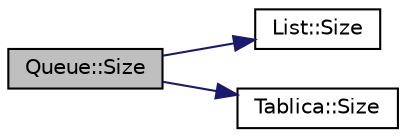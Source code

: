 digraph "Queue::Size"
{
  edge [fontname="Helvetica",fontsize="10",labelfontname="Helvetica",labelfontsize="10"];
  node [fontname="Helvetica",fontsize="10",shape=record];
  rankdir="LR";
  Node1 [label="Queue::Size",height=0.2,width=0.4,color="black", fillcolor="grey75", style="filled" fontcolor="black"];
  Node1 -> Node2 [color="midnightblue",fontsize="10",style="solid"];
  Node2 [label="List::Size",height=0.2,width=0.4,color="black", fillcolor="white", style="filled",URL="$class_list.html#a00e0054a58302c9eceb94d2ca884e6c5"];
  Node1 -> Node3 [color="midnightblue",fontsize="10",style="solid"];
  Node3 [label="Tablica::Size",height=0.2,width=0.4,color="black", fillcolor="white", style="filled",URL="$class_tablica.html#a8598f952095406441bfd2d20e76f175c"];
}
